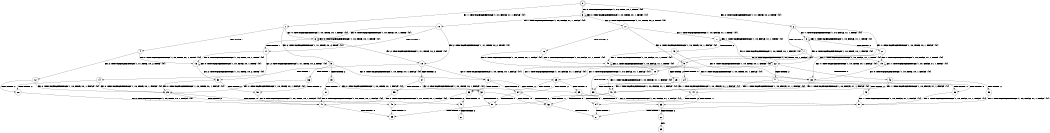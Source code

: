 digraph BCG {
size = "7, 10.5";
center = TRUE;
node [shape = circle];
0 [peripheries = 2];
0 -> 1 [label = "EX !1 !ATOMIC_EXCH_BRANCH (1, +0, FALSE, +1, 1, FALSE) !{0}"];
0 -> 2 [label = "EX !2 !ATOMIC_EXCH_BRANCH (1, +1, TRUE, +0, 2, TRUE) !{0}"];
0 -> 3 [label = "EX !0 !ATOMIC_EXCH_BRANCH (1, +0, TRUE, +0, 1, TRUE) !{0}"];
1 -> 4 [label = "TERMINATE !1"];
1 -> 5 [label = "EX !2 !ATOMIC_EXCH_BRANCH (1, +1, TRUE, +0, 2, TRUE) !{0}"];
1 -> 6 [label = "EX !0 !ATOMIC_EXCH_BRANCH (1, +0, TRUE, +0, 1, TRUE) !{0}"];
2 -> 7 [label = "TERMINATE !2"];
2 -> 8 [label = "EX !1 !ATOMIC_EXCH_BRANCH (1, +0, FALSE, +1, 1, TRUE) !{0}"];
2 -> 9 [label = "EX !0 !ATOMIC_EXCH_BRANCH (1, +0, TRUE, +0, 1, FALSE) !{0}"];
3 -> 10 [label = "EX !1 !ATOMIC_EXCH_BRANCH (1, +0, FALSE, +1, 1, FALSE) !{0}"];
3 -> 11 [label = "EX !2 !ATOMIC_EXCH_BRANCH (1, +1, TRUE, +0, 2, TRUE) !{0}"];
3 -> 3 [label = "EX !0 !ATOMIC_EXCH_BRANCH (1, +0, TRUE, +0, 1, TRUE) !{0}"];
4 -> 12 [label = "EX !2 !ATOMIC_EXCH_BRANCH (1, +1, TRUE, +0, 2, TRUE) !{0}"];
4 -> 13 [label = "EX !0 !ATOMIC_EXCH_BRANCH (1, +0, TRUE, +0, 1, TRUE) !{0}"];
5 -> 14 [label = "TERMINATE !1"];
5 -> 15 [label = "TERMINATE !2"];
5 -> 16 [label = "EX !0 !ATOMIC_EXCH_BRANCH (1, +0, TRUE, +0, 1, FALSE) !{0}"];
6 -> 17 [label = "TERMINATE !1"];
6 -> 18 [label = "EX !2 !ATOMIC_EXCH_BRANCH (1, +1, TRUE, +0, 2, TRUE) !{0}"];
6 -> 6 [label = "EX !0 !ATOMIC_EXCH_BRANCH (1, +0, TRUE, +0, 1, TRUE) !{0}"];
7 -> 19 [label = "EX !1 !ATOMIC_EXCH_BRANCH (1, +0, FALSE, +1, 1, TRUE) !{0}"];
7 -> 20 [label = "EX !0 !ATOMIC_EXCH_BRANCH (1, +0, TRUE, +0, 1, FALSE) !{0}"];
8 -> 21 [label = "TERMINATE !2"];
8 -> 22 [label = "EX !0 !ATOMIC_EXCH_BRANCH (1, +0, TRUE, +0, 1, FALSE) !{0}"];
8 -> 8 [label = "EX !1 !ATOMIC_EXCH_BRANCH (1, +0, FALSE, +1, 1, TRUE) !{0}"];
9 -> 23 [label = "TERMINATE !2"];
9 -> 24 [label = "TERMINATE !0"];
9 -> 25 [label = "EX !1 !ATOMIC_EXCH_BRANCH (1, +0, FALSE, +1, 1, FALSE) !{0}"];
10 -> 17 [label = "TERMINATE !1"];
10 -> 18 [label = "EX !2 !ATOMIC_EXCH_BRANCH (1, +1, TRUE, +0, 2, TRUE) !{0}"];
10 -> 6 [label = "EX !0 !ATOMIC_EXCH_BRANCH (1, +0, TRUE, +0, 1, TRUE) !{0}"];
11 -> 26 [label = "TERMINATE !2"];
11 -> 27 [label = "EX !1 !ATOMIC_EXCH_BRANCH (1, +0, FALSE, +1, 1, TRUE) !{0}"];
11 -> 9 [label = "EX !0 !ATOMIC_EXCH_BRANCH (1, +0, TRUE, +0, 1, FALSE) !{0}"];
12 -> 28 [label = "TERMINATE !2"];
12 -> 29 [label = "EX !0 !ATOMIC_EXCH_BRANCH (1, +0, TRUE, +0, 1, FALSE) !{0}"];
13 -> 30 [label = "EX !2 !ATOMIC_EXCH_BRANCH (1, +1, TRUE, +0, 2, TRUE) !{0}"];
13 -> 13 [label = "EX !0 !ATOMIC_EXCH_BRANCH (1, +0, TRUE, +0, 1, TRUE) !{0}"];
14 -> 28 [label = "TERMINATE !2"];
14 -> 29 [label = "EX !0 !ATOMIC_EXCH_BRANCH (1, +0, TRUE, +0, 1, FALSE) !{0}"];
15 -> 31 [label = "TERMINATE !1"];
15 -> 32 [label = "EX !0 !ATOMIC_EXCH_BRANCH (1, +0, TRUE, +0, 1, FALSE) !{0}"];
16 -> 33 [label = "TERMINATE !1"];
16 -> 34 [label = "TERMINATE !2"];
16 -> 35 [label = "TERMINATE !0"];
17 -> 30 [label = "EX !2 !ATOMIC_EXCH_BRANCH (1, +1, TRUE, +0, 2, TRUE) !{0}"];
17 -> 13 [label = "EX !0 !ATOMIC_EXCH_BRANCH (1, +0, TRUE, +0, 1, TRUE) !{0}"];
18 -> 36 [label = "TERMINATE !1"];
18 -> 37 [label = "TERMINATE !2"];
18 -> 16 [label = "EX !0 !ATOMIC_EXCH_BRANCH (1, +0, TRUE, +0, 1, FALSE) !{0}"];
19 -> 38 [label = "EX !0 !ATOMIC_EXCH_BRANCH (1, +0, TRUE, +0, 1, FALSE) !{0}"];
19 -> 19 [label = "EX !1 !ATOMIC_EXCH_BRANCH (1, +0, FALSE, +1, 1, TRUE) !{0}"];
20 -> 39 [label = "TERMINATE !0"];
20 -> 40 [label = "EX !1 !ATOMIC_EXCH_BRANCH (1, +0, FALSE, +1, 1, FALSE) !{0}"];
21 -> 38 [label = "EX !0 !ATOMIC_EXCH_BRANCH (1, +0, TRUE, +0, 1, FALSE) !{0}"];
21 -> 19 [label = "EX !1 !ATOMIC_EXCH_BRANCH (1, +0, FALSE, +1, 1, TRUE) !{0}"];
22 -> 41 [label = "TERMINATE !2"];
22 -> 42 [label = "TERMINATE !0"];
22 -> 25 [label = "EX !1 !ATOMIC_EXCH_BRANCH (1, +0, FALSE, +1, 1, FALSE) !{0}"];
23 -> 39 [label = "TERMINATE !0"];
23 -> 40 [label = "EX !1 !ATOMIC_EXCH_BRANCH (1, +0, FALSE, +1, 1, FALSE) !{0}"];
24 -> 43 [label = "TERMINATE !2"];
24 -> 44 [label = "EX !1 !ATOMIC_EXCH_BRANCH (1, +0, FALSE, +1, 1, FALSE) !{1}"];
25 -> 33 [label = "TERMINATE !1"];
25 -> 34 [label = "TERMINATE !2"];
25 -> 35 [label = "TERMINATE !0"];
26 -> 45 [label = "EX !1 !ATOMIC_EXCH_BRANCH (1, +0, FALSE, +1, 1, TRUE) !{0}"];
26 -> 20 [label = "EX !0 !ATOMIC_EXCH_BRANCH (1, +0, TRUE, +0, 1, FALSE) !{0}"];
27 -> 46 [label = "TERMINATE !2"];
27 -> 27 [label = "EX !1 !ATOMIC_EXCH_BRANCH (1, +0, FALSE, +1, 1, TRUE) !{0}"];
27 -> 22 [label = "EX !0 !ATOMIC_EXCH_BRANCH (1, +0, TRUE, +0, 1, FALSE) !{0}"];
28 -> 47 [label = "EX !0 !ATOMIC_EXCH_BRANCH (1, +0, TRUE, +0, 1, FALSE) !{0}"];
29 -> 48 [label = "TERMINATE !2"];
29 -> 49 [label = "TERMINATE !0"];
30 -> 50 [label = "TERMINATE !2"];
30 -> 29 [label = "EX !0 !ATOMIC_EXCH_BRANCH (1, +0, TRUE, +0, 1, FALSE) !{0}"];
31 -> 47 [label = "EX !0 !ATOMIC_EXCH_BRANCH (1, +0, TRUE, +0, 1, FALSE) !{0}"];
32 -> 51 [label = "TERMINATE !1"];
32 -> 52 [label = "TERMINATE !0"];
33 -> 48 [label = "TERMINATE !2"];
33 -> 49 [label = "TERMINATE !0"];
34 -> 51 [label = "TERMINATE !1"];
34 -> 52 [label = "TERMINATE !0"];
35 -> 53 [label = "TERMINATE !1"];
35 -> 54 [label = "TERMINATE !2"];
36 -> 50 [label = "TERMINATE !2"];
36 -> 29 [label = "EX !0 !ATOMIC_EXCH_BRANCH (1, +0, TRUE, +0, 1, FALSE) !{0}"];
37 -> 55 [label = "TERMINATE !1"];
37 -> 32 [label = "EX !0 !ATOMIC_EXCH_BRANCH (1, +0, TRUE, +0, 1, FALSE) !{0}"];
38 -> 56 [label = "TERMINATE !0"];
38 -> 40 [label = "EX !1 !ATOMIC_EXCH_BRANCH (1, +0, FALSE, +1, 1, FALSE) !{0}"];
39 -> 57 [label = "EX !1 !ATOMIC_EXCH_BRANCH (1, +0, FALSE, +1, 1, FALSE) !{1}"];
40 -> 51 [label = "TERMINATE !1"];
40 -> 52 [label = "TERMINATE !0"];
41 -> 56 [label = "TERMINATE !0"];
41 -> 40 [label = "EX !1 !ATOMIC_EXCH_BRANCH (1, +0, FALSE, +1, 1, FALSE) !{0}"];
42 -> 58 [label = "TERMINATE !2"];
42 -> 44 [label = "EX !1 !ATOMIC_EXCH_BRANCH (1, +0, FALSE, +1, 1, FALSE) !{1}"];
43 -> 57 [label = "EX !1 !ATOMIC_EXCH_BRANCH (1, +0, FALSE, +1, 1, FALSE) !{1}"];
44 -> 53 [label = "TERMINATE !1"];
44 -> 54 [label = "TERMINATE !2"];
45 -> 45 [label = "EX !1 !ATOMIC_EXCH_BRANCH (1, +0, FALSE, +1, 1, TRUE) !{0}"];
45 -> 38 [label = "EX !0 !ATOMIC_EXCH_BRANCH (1, +0, TRUE, +0, 1, FALSE) !{0}"];
46 -> 45 [label = "EX !1 !ATOMIC_EXCH_BRANCH (1, +0, FALSE, +1, 1, TRUE) !{0}"];
46 -> 38 [label = "EX !0 !ATOMIC_EXCH_BRANCH (1, +0, TRUE, +0, 1, FALSE) !{0}"];
47 -> 59 [label = "TERMINATE !0"];
48 -> 59 [label = "TERMINATE !0"];
49 -> 60 [label = "TERMINATE !2"];
50 -> 47 [label = "EX !0 !ATOMIC_EXCH_BRANCH (1, +0, TRUE, +0, 1, FALSE) !{0}"];
51 -> 59 [label = "TERMINATE !0"];
52 -> 61 [label = "TERMINATE !1"];
53 -> 62 [label = "TERMINATE !2"];
54 -> 61 [label = "TERMINATE !1"];
55 -> 47 [label = "EX !0 !ATOMIC_EXCH_BRANCH (1, +0, TRUE, +0, 1, FALSE) !{0}"];
56 -> 57 [label = "EX !1 !ATOMIC_EXCH_BRANCH (1, +0, FALSE, +1, 1, FALSE) !{1}"];
57 -> 61 [label = "TERMINATE !1"];
58 -> 57 [label = "EX !1 !ATOMIC_EXCH_BRANCH (1, +0, FALSE, +1, 1, FALSE) !{1}"];
62 -> 63 [label = "exit"];
}
